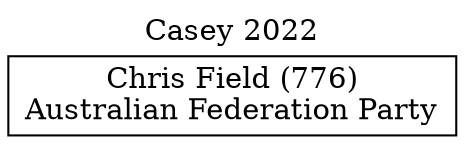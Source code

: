 // House preference flow
digraph "Chris Field (776)_Casey_2022" {
	graph [label="Casey 2022" labelloc=t mclimit=10]
	node [shape=box]
	"Chris Field (776)" [label="Chris Field (776)
Australian Federation Party"]
}
